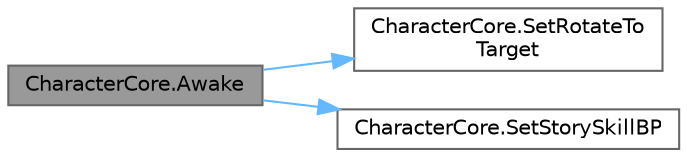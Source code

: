 digraph "CharacterCore.Awake"
{
 // LATEX_PDF_SIZE
  bgcolor="transparent";
  edge [fontname=Helvetica,fontsize=10,labelfontname=Helvetica,labelfontsize=10];
  node [fontname=Helvetica,fontsize=10,shape=box,height=0.2,width=0.4];
  rankdir="LR";
  Node1 [id="Node000001",label="CharacterCore.Awake",height=0.2,width=0.4,color="gray40", fillcolor="grey60", style="filled", fontcolor="black",tooltip=" "];
  Node1 -> Node2 [id="edge1_Node000001_Node000002",color="steelblue1",style="solid",tooltip=" "];
  Node2 [id="Node000002",label="CharacterCore.SetRotateTo\lTarget",height=0.2,width=0.4,color="grey40", fillcolor="white", style="filled",URL="$class_character_core.html#af62b346f2f9d20947e24243f67674a61",tooltip=" "];
  Node1 -> Node3 [id="edge2_Node000001_Node000003",color="steelblue1",style="solid",tooltip=" "];
  Node3 [id="Node000003",label="CharacterCore.SetStorySkillBP",height=0.2,width=0.4,color="grey40", fillcolor="white", style="filled",URL="$class_character_core.html#ab6f28a70c2e3e27adbcc0464d4b274c2",tooltip=" "];
}
